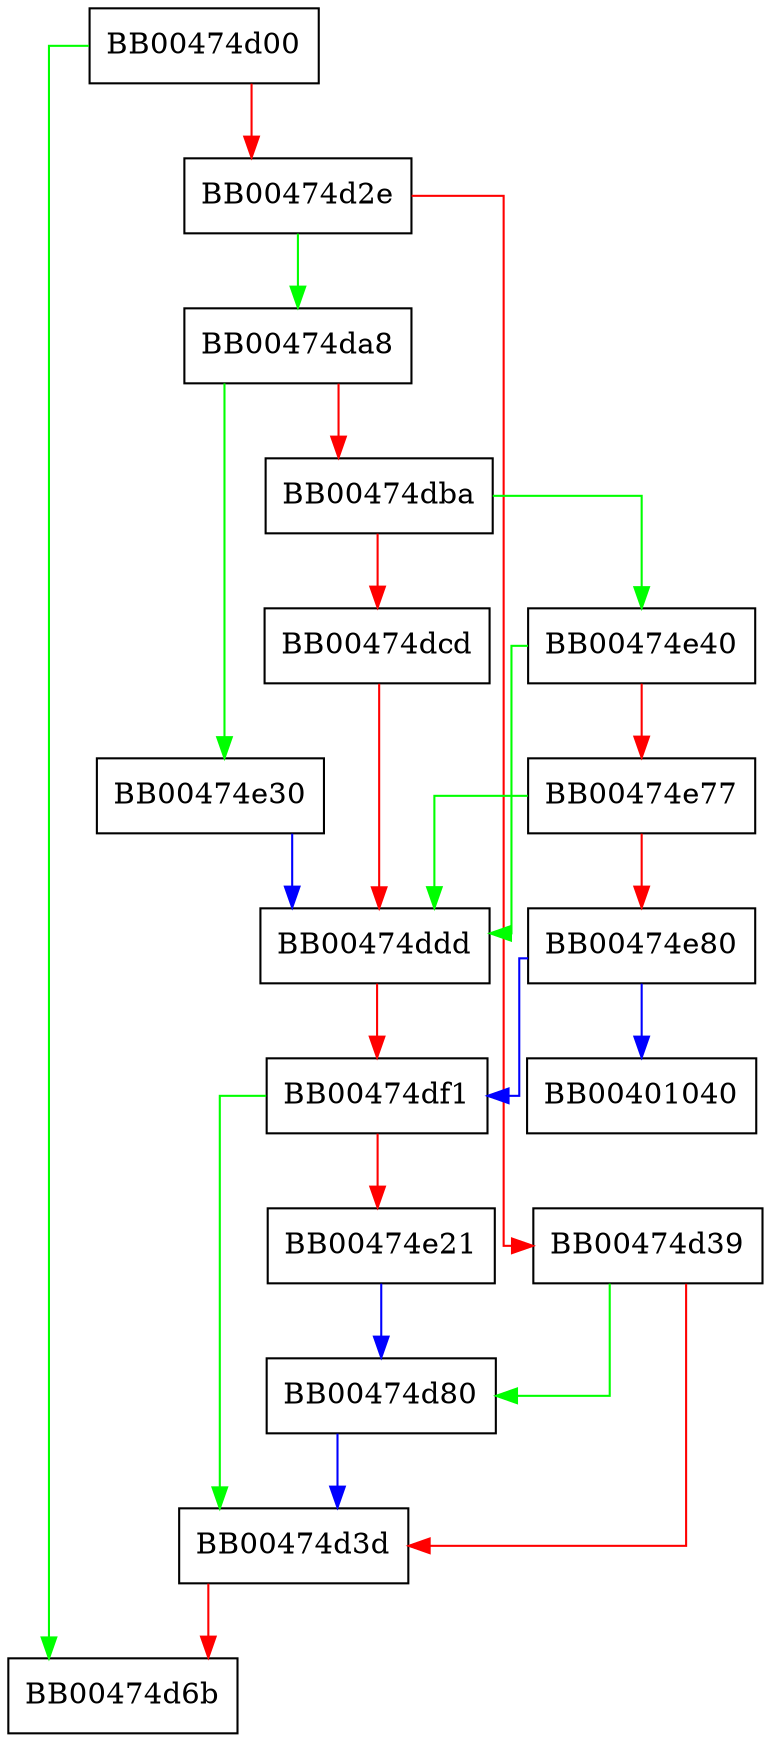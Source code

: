 digraph report_server_accept {
  node [shape="box"];
  graph [splines=ortho];
  BB00474d00 -> BB00474d6b [color="green"];
  BB00474d00 -> BB00474d2e [color="red"];
  BB00474d2e -> BB00474da8 [color="green"];
  BB00474d2e -> BB00474d39 [color="red"];
  BB00474d39 -> BB00474d80 [color="green"];
  BB00474d39 -> BB00474d3d [color="red"];
  BB00474d3d -> BB00474d6b [color="red"];
  BB00474d80 -> BB00474d3d [color="blue"];
  BB00474da8 -> BB00474e30 [color="green"];
  BB00474da8 -> BB00474dba [color="red"];
  BB00474dba -> BB00474e40 [color="green"];
  BB00474dba -> BB00474dcd [color="red"];
  BB00474dcd -> BB00474ddd [color="red"];
  BB00474ddd -> BB00474df1 [color="red"];
  BB00474df1 -> BB00474d3d [color="green"];
  BB00474df1 -> BB00474e21 [color="red"];
  BB00474e21 -> BB00474d80 [color="blue"];
  BB00474e30 -> BB00474ddd [color="blue"];
  BB00474e40 -> BB00474ddd [color="green"];
  BB00474e40 -> BB00474e77 [color="red"];
  BB00474e77 -> BB00474ddd [color="green"];
  BB00474e77 -> BB00474e80 [color="red"];
  BB00474e80 -> BB00401040 [color="blue"];
  BB00474e80 -> BB00474df1 [color="blue"];
}